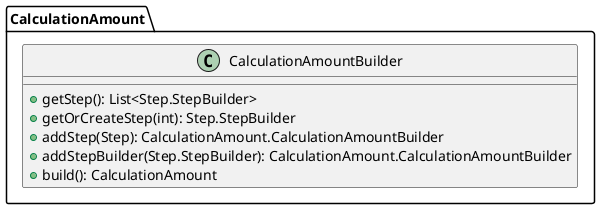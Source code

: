 @startuml

    class CalculationAmount.CalculationAmountBuilder [[CalculationAmount.CalculationAmountBuilder.html]] {
        +getStep(): List<Step.StepBuilder>
        +getOrCreateStep(int): Step.StepBuilder
        +addStep(Step): CalculationAmount.CalculationAmountBuilder
        +addStepBuilder(Step.StepBuilder): CalculationAmount.CalculationAmountBuilder
        +build(): CalculationAmount
    }

@enduml
